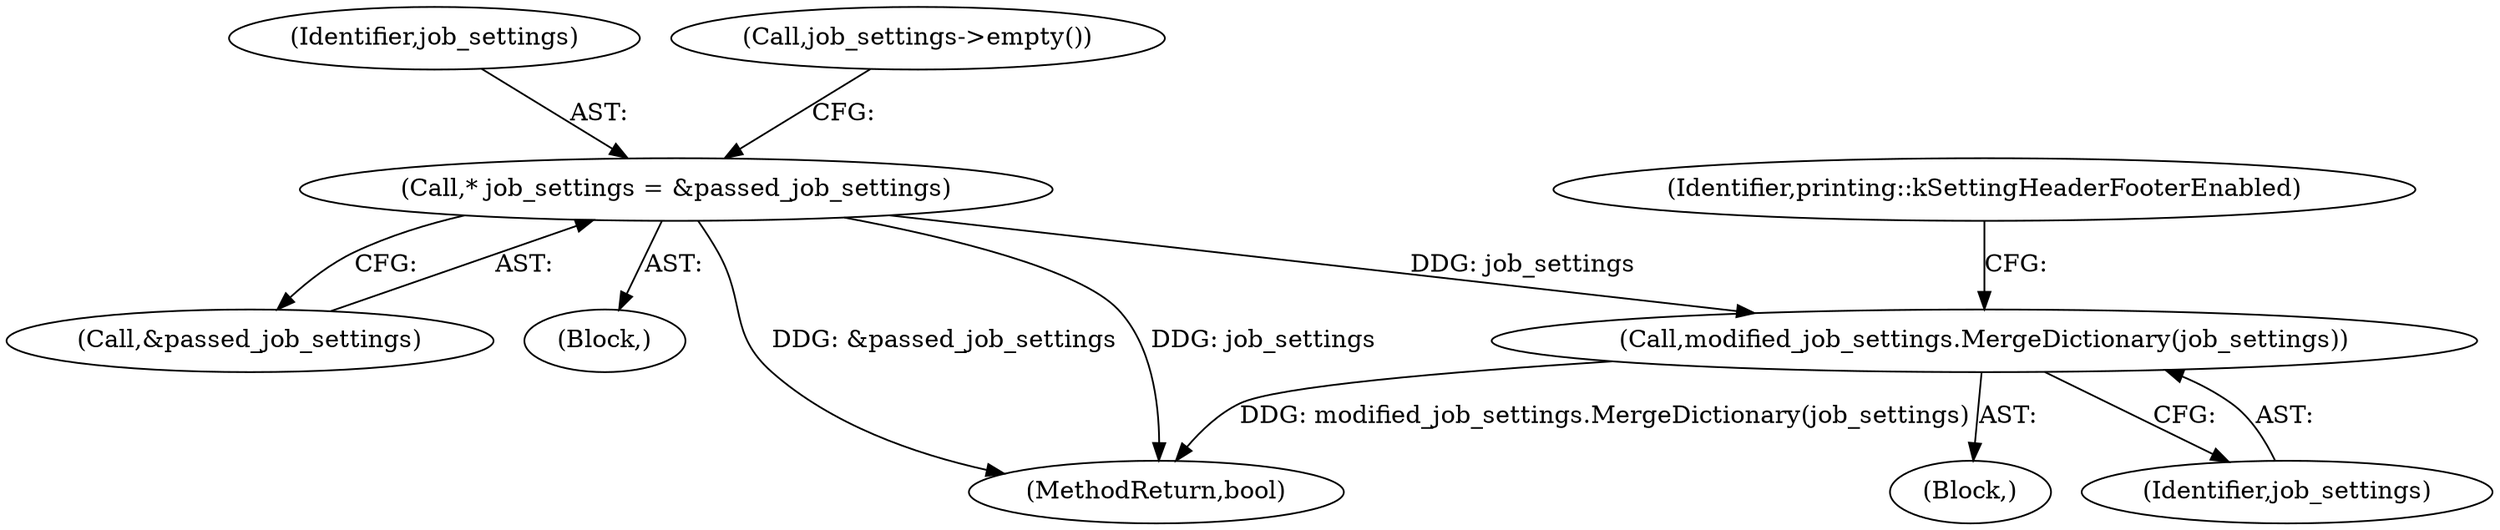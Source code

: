 digraph "0_Chrome_116d0963cadfbf55ef2ec3d13781987c4d80517a_37@pointer" {
"1000152" [label="(Call,modified_job_settings.MergeDictionary(job_settings))"];
"1000108" [label="(Call,* job_settings = &passed_job_settings)"];
"1000110" [label="(Call,&passed_job_settings)"];
"1000109" [label="(Identifier,job_settings)"];
"1000155" [label="(Identifier,printing::kSettingHeaderFooterEnabled)"];
"1000108" [label="(Call,* job_settings = &passed_job_settings)"];
"1000104" [label="(Block,)"];
"1000153" [label="(Identifier,job_settings)"];
"1000151" [label="(Block,)"];
"1000337" [label="(MethodReturn,bool)"];
"1000152" [label="(Call,modified_job_settings.MergeDictionary(job_settings))"];
"1000114" [label="(Call,job_settings->empty())"];
"1000152" -> "1000151"  [label="AST: "];
"1000152" -> "1000153"  [label="CFG: "];
"1000153" -> "1000152"  [label="AST: "];
"1000155" -> "1000152"  [label="CFG: "];
"1000152" -> "1000337"  [label="DDG: modified_job_settings.MergeDictionary(job_settings)"];
"1000108" -> "1000152"  [label="DDG: job_settings"];
"1000108" -> "1000104"  [label="AST: "];
"1000108" -> "1000110"  [label="CFG: "];
"1000109" -> "1000108"  [label="AST: "];
"1000110" -> "1000108"  [label="AST: "];
"1000114" -> "1000108"  [label="CFG: "];
"1000108" -> "1000337"  [label="DDG: &passed_job_settings"];
"1000108" -> "1000337"  [label="DDG: job_settings"];
}
